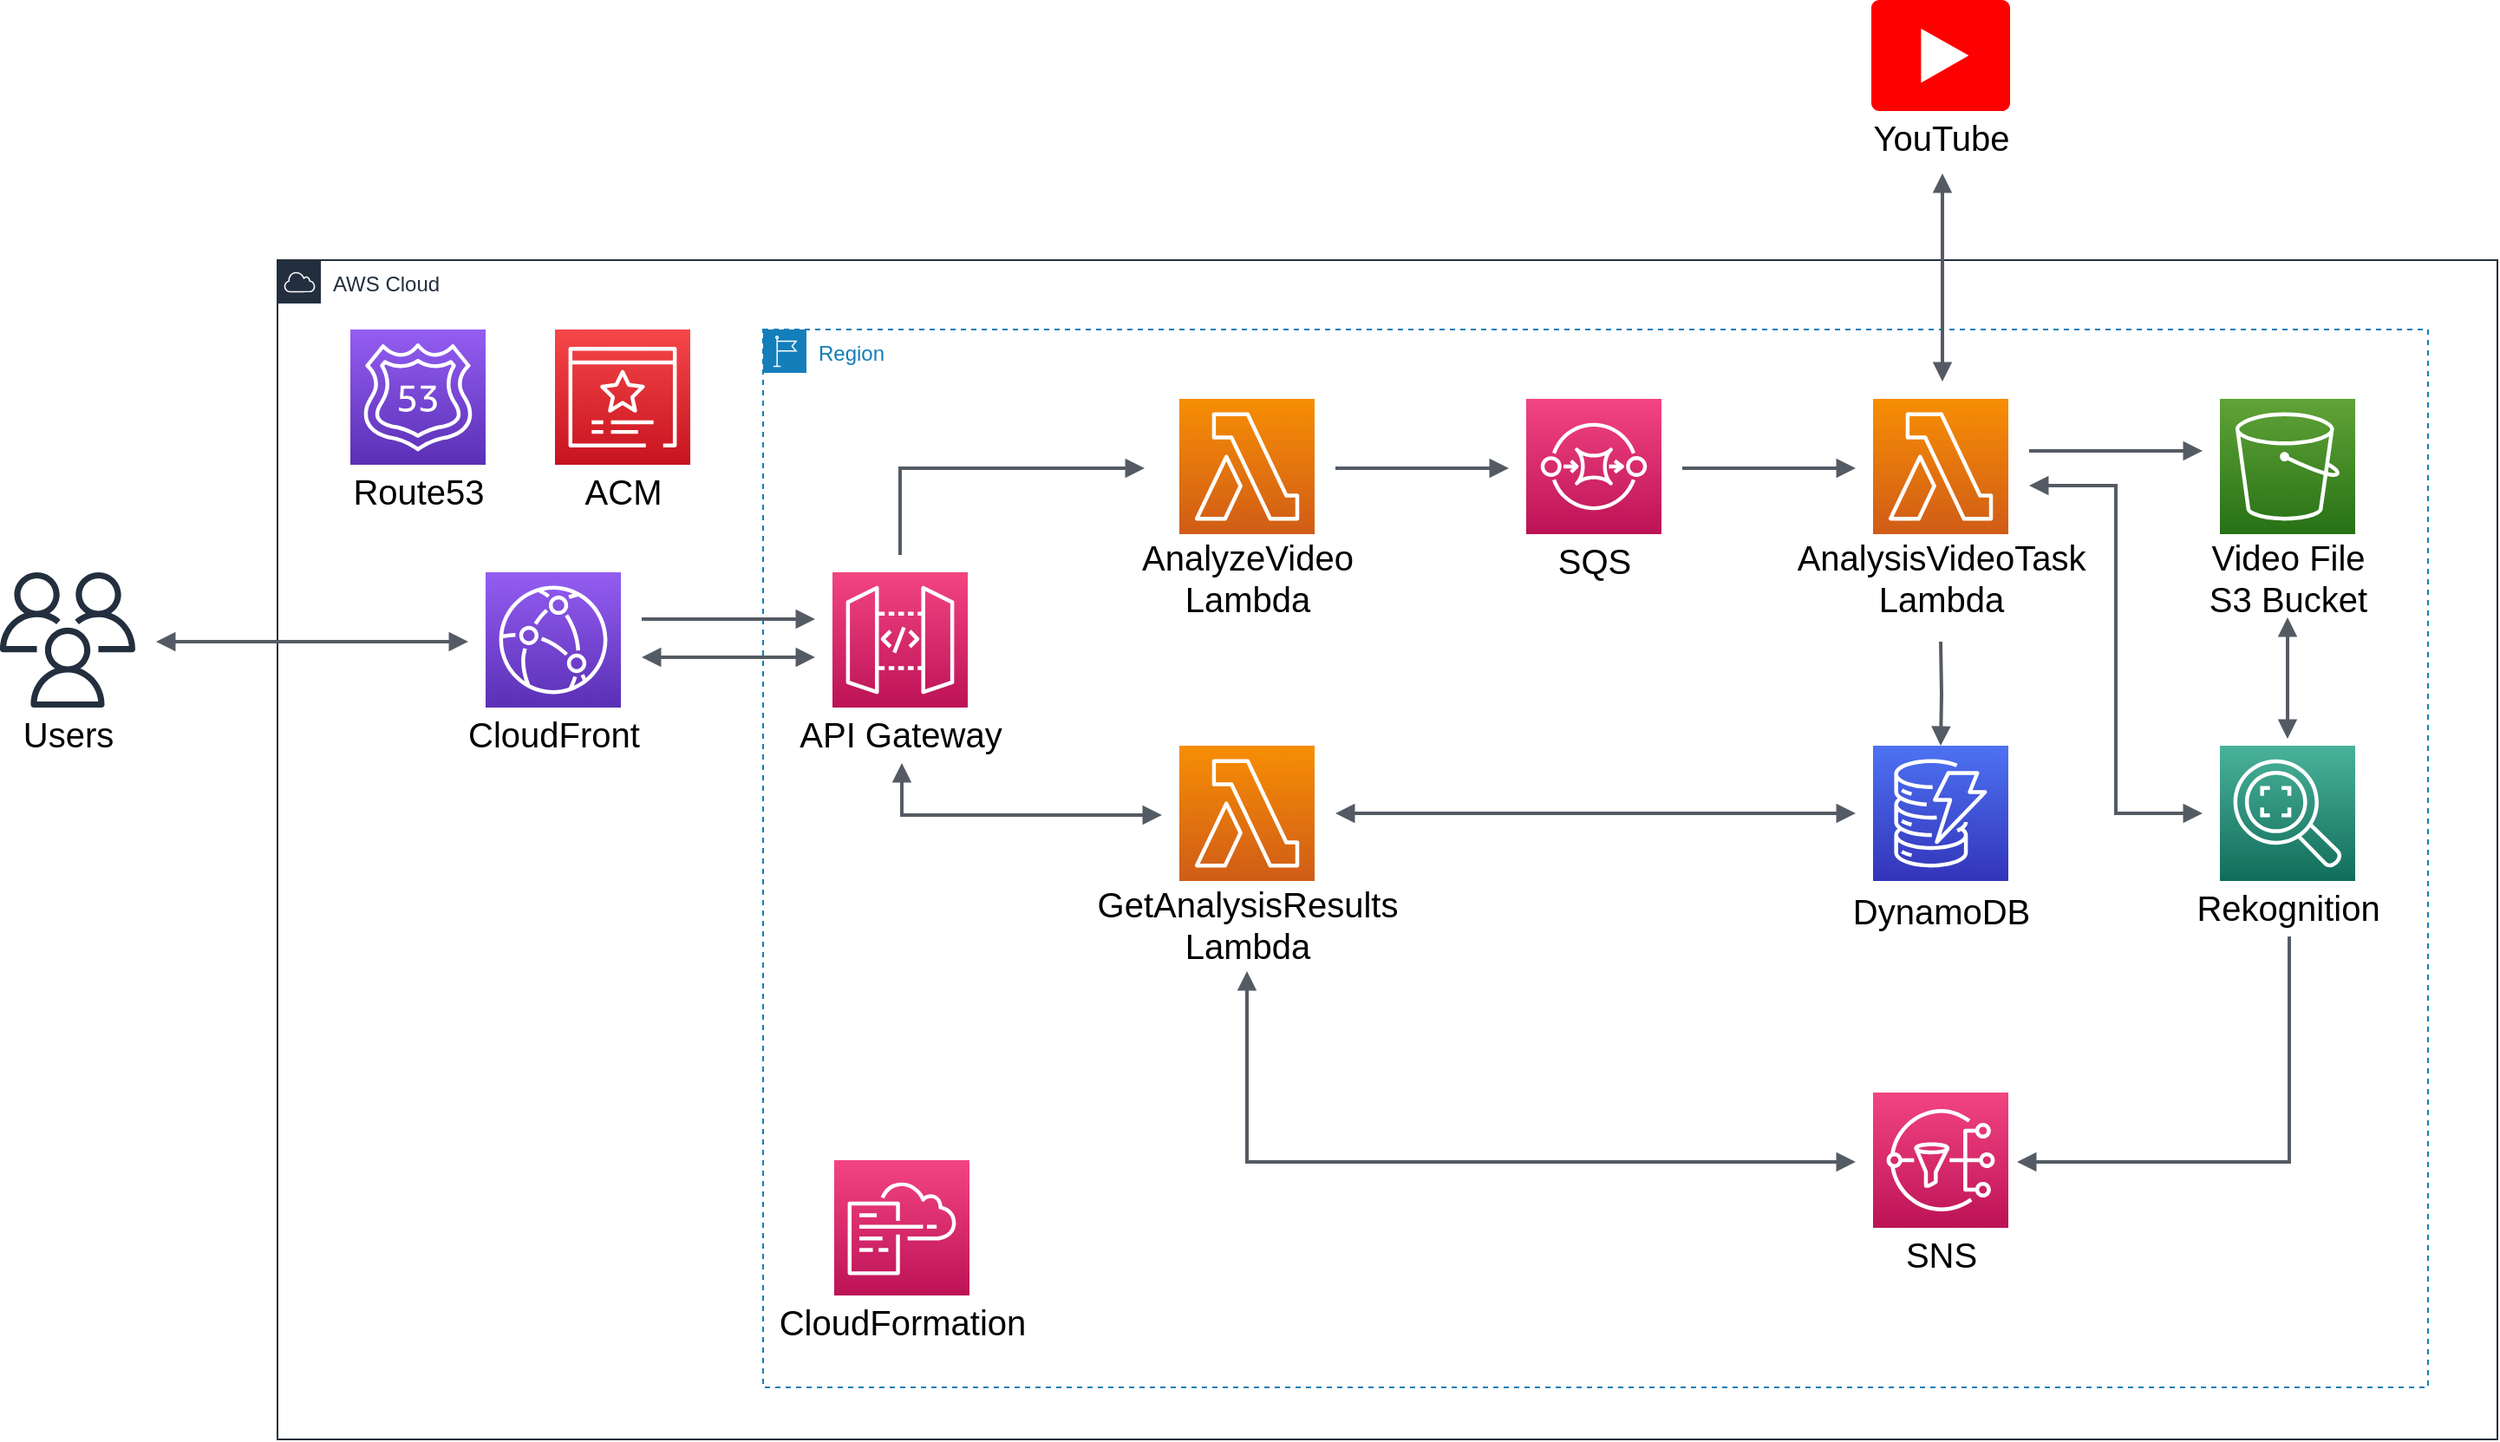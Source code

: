 <mxfile version="14.6.13" type="device"><diagram id="bMCtmqREwQYfIviMXBUs" name="Page-1"><mxGraphModel dx="1351" dy="971" grid="1" gridSize="10" guides="1" tooltips="1" connect="1" arrows="1" fold="1" page="1" pageScale="1" pageWidth="1920" pageHeight="1200" math="0" shadow="0"><root><mxCell id="0"/><mxCell id="1" parent="0"/><mxCell id="5uqxtlgSjZYAgrRZ80vL-1" value="AWS Cloud" style="points=[[0,0],[0.25,0],[0.5,0],[0.75,0],[1,0],[1,0.25],[1,0.5],[1,0.75],[1,1],[0.75,1],[0.5,1],[0.25,1],[0,1],[0,0.75],[0,0.5],[0,0.25]];outlineConnect=0;gradientColor=none;html=1;whiteSpace=wrap;fontSize=12;fontStyle=0;shape=mxgraph.aws4.group;grIcon=mxgraph.aws4.group_aws_cloud;strokeColor=#232F3E;fillColor=none;verticalAlign=top;align=left;spacingLeft=30;fontColor=#232F3E;dashed=0;" vertex="1" parent="1"><mxGeometry x="240" y="400" width="1280" height="680" as="geometry"/></mxCell><mxCell id="5uqxtlgSjZYAgrRZ80vL-2" value="Region" style="points=[[0,0],[0.25,0],[0.5,0],[0.75,0],[1,0],[1,0.25],[1,0.5],[1,0.75],[1,1],[0.75,1],[0.5,1],[0.25,1],[0,1],[0,0.75],[0,0.5],[0,0.25]];outlineConnect=0;gradientColor=none;html=1;whiteSpace=wrap;fontSize=12;fontStyle=0;shape=mxgraph.aws4.group;grIcon=mxgraph.aws4.group_region;strokeColor=#147EBA;fillColor=none;verticalAlign=top;align=left;spacingLeft=30;fontColor=#147EBA;dashed=1;" vertex="1" parent="1"><mxGeometry x="520" y="440" width="960" height="610" as="geometry"/></mxCell><mxCell id="5uqxtlgSjZYAgrRZ80vL-8" value="" style="points=[[0,0,0],[0.25,0,0],[0.5,0,0],[0.75,0,0],[1,0,0],[0,1,0],[0.25,1,0],[0.5,1,0],[0.75,1,0],[1,1,0],[0,0.25,0],[0,0.5,0],[0,0.75,0],[1,0.25,0],[1,0.5,0],[1,0.75,0]];outlineConnect=0;fontColor=#232F3E;gradientColor=#945DF2;gradientDirection=north;fillColor=#5A30B5;strokeColor=#ffffff;dashed=0;verticalLabelPosition=bottom;verticalAlign=top;align=center;html=1;fontSize=12;fontStyle=0;aspect=fixed;shape=mxgraph.aws4.resourceIcon;resIcon=mxgraph.aws4.route_53;" vertex="1" parent="1"><mxGeometry x="282" y="440" width="78" height="78" as="geometry"/></mxCell><mxCell id="5uqxtlgSjZYAgrRZ80vL-9" value="" style="points=[[0,0,0],[0.25,0,0],[0.5,0,0],[0.75,0,0],[1,0,0],[0,1,0],[0.25,1,0],[0.5,1,0],[0.75,1,0],[1,1,0],[0,0.25,0],[0,0.5,0],[0,0.75,0],[1,0.25,0],[1,0.5,0],[1,0.75,0]];outlineConnect=0;fontColor=#232F3E;gradientColor=#F54749;gradientDirection=north;fillColor=#C7131F;strokeColor=#ffffff;dashed=0;verticalLabelPosition=bottom;verticalAlign=top;align=center;html=1;fontSize=12;fontStyle=0;aspect=fixed;shape=mxgraph.aws4.resourceIcon;resIcon=mxgraph.aws4.certificate_manager_3;" vertex="1" parent="1"><mxGeometry x="400" y="440" width="78" height="78" as="geometry"/></mxCell><mxCell id="5uqxtlgSjZYAgrRZ80vL-11" value="" style="points=[[0,0,0],[0.25,0,0],[0.5,0,0],[0.75,0,0],[1,0,0],[0,1,0],[0.25,1,0],[0.5,1,0],[0.75,1,0],[1,1,0],[0,0.25,0],[0,0.5,0],[0,0.75,0],[1,0.25,0],[1,0.5,0],[1,0.75,0]];points=[[0,0,0],[0.25,0,0],[0.5,0,0],[0.75,0,0],[1,0,0],[0,1,0],[0.25,1,0],[0.5,1,0],[0.75,1,0],[1,1,0],[0,0.25,0],[0,0.5,0],[0,0.75,0],[1,0.25,0],[1,0.5,0],[1,0.75,0]];outlineConnect=0;fontColor=#232F3E;gradientColor=#F34482;gradientDirection=north;fillColor=#BC1356;strokeColor=#ffffff;dashed=0;verticalLabelPosition=bottom;verticalAlign=top;align=center;html=1;fontSize=12;fontStyle=0;aspect=fixed;shape=mxgraph.aws4.resourceIcon;resIcon=mxgraph.aws4.cloudformation;" vertex="1" parent="1"><mxGeometry x="561" y="919" width="78" height="78" as="geometry"/></mxCell><mxCell id="5uqxtlgSjZYAgrRZ80vL-24" value="" style="points=[[0,0,0],[0.25,0,0],[0.5,0,0],[0.75,0,0],[1,0,0],[0,1,0],[0.25,1,0],[0.5,1,0],[0.75,1,0],[1,1,0],[0,0.25,0],[0,0.5,0],[0,0.75,0],[1,0.25,0],[1,0.5,0],[1,0.75,0]];outlineConnect=0;fontColor=#232F3E;gradientColor=#4AB29A;gradientDirection=north;fillColor=#116D5B;strokeColor=#ffffff;dashed=0;verticalLabelPosition=bottom;verticalAlign=top;align=center;html=1;fontSize=12;fontStyle=0;aspect=fixed;shape=mxgraph.aws4.resourceIcon;resIcon=mxgraph.aws4.rekognition_2;" vertex="1" parent="1"><mxGeometry x="1360" y="680" width="78" height="78" as="geometry"/></mxCell><mxCell id="5uqxtlgSjZYAgrRZ80vL-26" value="" style="points=[[0,0,0],[0.25,0,0],[0.5,0,0],[0.75,0,0],[1,0,0],[0,1,0],[0.25,1,0],[0.5,1,0],[0.75,1,0],[1,1,0],[0,0.25,0],[0,0.5,0],[0,0.75,0],[1,0.25,0],[1,0.5,0],[1,0.75,0]];outlineConnect=0;fontColor=#232F3E;gradientColor=#F34482;gradientDirection=north;fillColor=#BC1356;strokeColor=#ffffff;dashed=0;verticalLabelPosition=bottom;verticalAlign=top;align=center;html=1;fontSize=12;fontStyle=0;aspect=fixed;shape=mxgraph.aws4.resourceIcon;resIcon=mxgraph.aws4.sns;" vertex="1" parent="1"><mxGeometry x="1160" y="880" width="78" height="78" as="geometry"/></mxCell><mxCell id="5uqxtlgSjZYAgrRZ80vL-27" value="" style="points=[[0,0,0],[0.25,0,0],[0.5,0,0],[0.75,0,0],[1,0,0],[0,1,0],[0.25,1,0],[0.5,1,0],[0.75,1,0],[1,1,0],[0,0.25,0],[0,0.5,0],[0,0.75,0],[1,0.25,0],[1,0.5,0],[1,0.75,0]];outlineConnect=0;fontColor=#232F3E;gradientColor=#F34482;gradientDirection=north;fillColor=#BC1356;strokeColor=#ffffff;dashed=0;verticalLabelPosition=bottom;verticalAlign=top;align=center;html=1;fontSize=12;fontStyle=0;aspect=fixed;shape=mxgraph.aws4.resourceIcon;resIcon=mxgraph.aws4.sqs;" vertex="1" parent="1"><mxGeometry x="960" y="480" width="78" height="78" as="geometry"/></mxCell><mxCell id="5uqxtlgSjZYAgrRZ80vL-28" value="" style="points=[[0,0,0],[0.25,0,0],[0.5,0,0],[0.75,0,0],[1,0,0],[0,1,0],[0.25,1,0],[0.5,1,0],[0.75,1,0],[1,1,0],[0,0.25,0],[0,0.5,0],[0,0.75,0],[1,0.25,0],[1,0.5,0],[1,0.75,0]];outlineConnect=0;fontColor=#232F3E;gradientColor=#F78E04;gradientDirection=north;fillColor=#D05C17;strokeColor=#ffffff;dashed=0;verticalLabelPosition=bottom;verticalAlign=top;align=center;html=1;fontSize=12;fontStyle=0;aspect=fixed;shape=mxgraph.aws4.resourceIcon;resIcon=mxgraph.aws4.lambda;" vertex="1" parent="1"><mxGeometry x="760" y="480" width="78" height="78" as="geometry"/></mxCell><mxCell id="5uqxtlgSjZYAgrRZ80vL-29" value="" style="points=[[0,0,0],[0.25,0,0],[0.5,0,0],[0.75,0,0],[1,0,0],[0,1,0],[0.25,1,0],[0.5,1,0],[0.75,1,0],[1,1,0],[0,0.25,0],[0,0.5,0],[0,0.75,0],[1,0.25,0],[1,0.5,0],[1,0.75,0]];outlineConnect=0;fontColor=#232F3E;gradientColor=#F78E04;gradientDirection=north;fillColor=#D05C17;strokeColor=#ffffff;dashed=0;verticalLabelPosition=bottom;verticalAlign=top;align=center;html=1;fontSize=12;fontStyle=0;aspect=fixed;shape=mxgraph.aws4.resourceIcon;resIcon=mxgraph.aws4.lambda;" vertex="1" parent="1"><mxGeometry x="1160" y="480" width="78" height="78" as="geometry"/></mxCell><mxCell id="5uqxtlgSjZYAgrRZ80vL-30" value="" style="points=[[0,0,0],[0.25,0,0],[0.5,0,0],[0.75,0,0],[1,0,0],[0,1,0],[0.25,1,0],[0.5,1,0],[0.75,1,0],[1,1,0],[0,0.25,0],[0,0.5,0],[0,0.75,0],[1,0.25,0],[1,0.5,0],[1,0.75,0]];outlineConnect=0;fontColor=#232F3E;gradientColor=#4D72F3;gradientDirection=north;fillColor=#3334B9;strokeColor=#ffffff;dashed=0;verticalLabelPosition=bottom;verticalAlign=top;align=center;html=1;fontSize=12;fontStyle=0;aspect=fixed;shape=mxgraph.aws4.resourceIcon;resIcon=mxgraph.aws4.dynamodb;" vertex="1" parent="1"><mxGeometry x="1160" y="680" width="78" height="78" as="geometry"/></mxCell><mxCell id="5uqxtlgSjZYAgrRZ80vL-31" value="" style="points=[[0,0,0],[0.25,0,0],[0.5,0,0],[0.75,0,0],[1,0,0],[0,1,0],[0.25,1,0],[0.5,1,0],[0.75,1,0],[1,1,0],[0,0.25,0],[0,0.5,0],[0,0.75,0],[1,0.25,0],[1,0.5,0],[1,0.75,0]];outlineConnect=0;fontColor=#232F3E;gradientColor=#60A337;gradientDirection=north;fillColor=#277116;strokeColor=#ffffff;dashed=0;verticalLabelPosition=bottom;verticalAlign=top;align=center;html=1;fontSize=12;fontStyle=0;aspect=fixed;shape=mxgraph.aws4.resourceIcon;resIcon=mxgraph.aws4.s3;" vertex="1" parent="1"><mxGeometry x="1360" y="480" width="78" height="78" as="geometry"/></mxCell><mxCell id="5uqxtlgSjZYAgrRZ80vL-33" value="" style="pointerEvents=1;shadow=0;dashed=0;html=1;strokeColor=none;labelPosition=center;verticalLabelPosition=bottom;verticalAlign=top;outlineConnect=0;align=center;shape=mxgraph.office.concepts.video_play;fillColor=#FF0000;" vertex="1" parent="1"><mxGeometry x="1159" y="250" width="80" height="64" as="geometry"/></mxCell><mxCell id="5uqxtlgSjZYAgrRZ80vL-34" value="&lt;span style=&quot;font-size: 20px&quot;&gt;AnalysisVideoTask&lt;br style=&quot;font-size: 20px&quot;&gt;Lambda&lt;br&gt;&lt;/span&gt;" style="text;html=1;resizable=0;autosize=1;align=center;verticalAlign=middle;points=[];fillColor=none;strokeColor=none;rounded=0;fontSize=20;" vertex="1" parent="1"><mxGeometry x="1109" y="558" width="180" height="50" as="geometry"/></mxCell><mxCell id="5uqxtlgSjZYAgrRZ80vL-37" value="" style="edgeStyle=orthogonalEdgeStyle;html=1;endArrow=block;elbow=vertical;startArrow=block;startFill=1;endFill=1;strokeColor=#545B64;rounded=0;strokeWidth=2;" edge="1" parent="1"><mxGeometry width="100" relative="1" as="geometry"><mxPoint x="1200" y="350" as="sourcePoint"/><mxPoint x="1200" y="470" as="targetPoint"/><Array as="points"><mxPoint x="1200" y="440"/></Array></mxGeometry></mxCell><mxCell id="5uqxtlgSjZYAgrRZ80vL-38" value="YouTube" style="text;html=1;align=center;verticalAlign=middle;resizable=0;points=[];autosize=1;strokeColor=none;fontSize=20;" vertex="1" parent="1"><mxGeometry x="1154" y="314" width="90" height="30" as="geometry"/></mxCell><mxCell id="5uqxtlgSjZYAgrRZ80vL-39" value="" style="edgeStyle=orthogonalEdgeStyle;html=1;endArrow=block;elbow=vertical;startArrow=none;endFill=1;strokeColor=#545B64;rounded=0;fontSize=20;strokeWidth=2;" edge="1" parent="1"><mxGeometry width="100" relative="1" as="geometry"><mxPoint x="1250" y="510" as="sourcePoint"/><mxPoint x="1350" y="510" as="targetPoint"/></mxGeometry></mxCell><mxCell id="5uqxtlgSjZYAgrRZ80vL-40" value="" style="edgeStyle=orthogonalEdgeStyle;html=1;endArrow=block;elbow=vertical;startArrow=block;endFill=1;strokeColor=#545B64;rounded=0;fontSize=20;strokeWidth=2;startFill=1;" edge="1" parent="1"><mxGeometry width="100" relative="1" as="geometry"><mxPoint x="1250" y="530" as="sourcePoint"/><mxPoint x="1350" y="719" as="targetPoint"/><Array as="points"><mxPoint x="1300" y="530"/><mxPoint x="1300" y="719"/></Array></mxGeometry></mxCell><mxCell id="5uqxtlgSjZYAgrRZ80vL-42" value="" style="edgeStyle=orthogonalEdgeStyle;html=1;endArrow=block;elbow=vertical;startArrow=block;endFill=1;strokeColor=#545B64;rounded=0;fontSize=20;strokeWidth=2;startFill=1;" edge="1" parent="1"><mxGeometry width="100" relative="1" as="geometry"><mxPoint x="850" y="719" as="sourcePoint"/><mxPoint x="1150" y="719" as="targetPoint"/><Array as="points"/></mxGeometry></mxCell><mxCell id="5uqxtlgSjZYAgrRZ80vL-44" value="" style="edgeStyle=orthogonalEdgeStyle;html=1;endArrow=none;elbow=vertical;startArrow=block;endFill=0;strokeColor=#545B64;rounded=0;fontSize=20;strokeWidth=2;startFill=1;" edge="1" parent="1"><mxGeometry width="100" relative="1" as="geometry"><mxPoint x="1243" y="920" as="sourcePoint"/><mxPoint x="1400" y="790" as="targetPoint"/><Array as="points"><mxPoint x="1400" y="920"/></Array></mxGeometry></mxCell><mxCell id="5uqxtlgSjZYAgrRZ80vL-47" value="" style="edgeStyle=orthogonalEdgeStyle;html=1;endArrow=block;elbow=vertical;startArrow=none;endFill=1;strokeColor=#545B64;rounded=0;fontSize=20;entryX=0.5;entryY=0;entryDx=0;entryDy=0;entryPerimeter=0;strokeWidth=2;" edge="1" parent="1" target="5uqxtlgSjZYAgrRZ80vL-30"><mxGeometry width="100" relative="1" as="geometry"><mxPoint x="1199" y="620" as="sourcePoint"/><mxPoint x="1190" y="630" as="targetPoint"/></mxGeometry></mxCell><mxCell id="5uqxtlgSjZYAgrRZ80vL-48" value="" style="points=[[0,0,0],[0.25,0,0],[0.5,0,0],[0.75,0,0],[1,0,0],[0,1,0],[0.25,1,0],[0.5,1,0],[0.75,1,0],[1,1,0],[0,0.25,0],[0,0.5,0],[0,0.75,0],[1,0.25,0],[1,0.5,0],[1,0.75,0]];outlineConnect=0;fontColor=#232F3E;gradientColor=#F78E04;gradientDirection=north;fillColor=#D05C17;strokeColor=#ffffff;dashed=0;verticalLabelPosition=bottom;verticalAlign=top;align=center;html=1;fontSize=12;fontStyle=0;aspect=fixed;shape=mxgraph.aws4.resourceIcon;resIcon=mxgraph.aws4.lambda;" vertex="1" parent="1"><mxGeometry x="760" y="680" width="78" height="78" as="geometry"/></mxCell><mxCell id="5uqxtlgSjZYAgrRZ80vL-49" value="" style="edgeStyle=orthogonalEdgeStyle;html=1;endArrow=block;elbow=vertical;startArrow=block;startFill=1;endFill=1;strokeColor=#545B64;rounded=0;fontSize=20;strokeWidth=2;" edge="1" parent="1"><mxGeometry width="100" relative="1" as="geometry"><mxPoint x="799" y="810" as="sourcePoint"/><mxPoint x="1150" y="920" as="targetPoint"/><Array as="points"><mxPoint x="799" y="920"/></Array></mxGeometry></mxCell><mxCell id="5uqxtlgSjZYAgrRZ80vL-50" value="" style="points=[[0,0,0],[0.25,0,0],[0.5,0,0],[0.75,0,0],[1,0,0],[0,1,0],[0.25,1,0],[0.5,1,0],[0.75,1,0],[1,1,0],[0,0.25,0],[0,0.5,0],[0,0.75,0],[1,0.25,0],[1,0.5,0],[1,0.75,0]];outlineConnect=0;fontColor=#232F3E;gradientColor=#F34482;gradientDirection=north;fillColor=#BC1356;strokeColor=#ffffff;dashed=0;verticalLabelPosition=bottom;verticalAlign=top;align=center;html=1;fontSize=12;fontStyle=0;aspect=fixed;shape=mxgraph.aws4.resourceIcon;resIcon=mxgraph.aws4.api_gateway;" vertex="1" parent="1"><mxGeometry x="560" y="580" width="78" height="78" as="geometry"/></mxCell><mxCell id="5uqxtlgSjZYAgrRZ80vL-51" value="" style="points=[[0,0,0],[0.25,0,0],[0.5,0,0],[0.75,0,0],[1,0,0],[0,1,0],[0.25,1,0],[0.5,1,0],[0.75,1,0],[1,1,0],[0,0.25,0],[0,0.5,0],[0,0.75,0],[1,0.25,0],[1,0.5,0],[1,0.75,0]];outlineConnect=0;fontColor=#232F3E;gradientColor=#945DF2;gradientDirection=north;fillColor=#5A30B5;strokeColor=#ffffff;dashed=0;verticalLabelPosition=bottom;verticalAlign=top;align=center;html=1;fontSize=12;fontStyle=0;aspect=fixed;shape=mxgraph.aws4.resourceIcon;resIcon=mxgraph.aws4.cloudfront;" vertex="1" parent="1"><mxGeometry x="360" y="580" width="78" height="78" as="geometry"/></mxCell><mxCell id="5uqxtlgSjZYAgrRZ80vL-53" value="" style="edgeStyle=orthogonalEdgeStyle;html=1;endArrow=block;elbow=vertical;startArrow=block;startFill=1;endFill=1;strokeColor=#545B64;rounded=0;fontSize=20;strokeWidth=2;" edge="1" parent="1"><mxGeometry width="100" relative="1" as="geometry"><mxPoint x="1399" y="606" as="sourcePoint"/><mxPoint x="1399" y="676.0" as="targetPoint"/></mxGeometry></mxCell><mxCell id="5uqxtlgSjZYAgrRZ80vL-54" value="Video File&lt;br&gt;S3 Bucket" style="text;html=1;resizable=0;autosize=1;align=center;verticalAlign=middle;points=[];fillColor=none;strokeColor=none;rounded=0;fontSize=20;" vertex="1" parent="1"><mxGeometry x="1344" y="558" width="110" height="50" as="geometry"/></mxCell><mxCell id="5uqxtlgSjZYAgrRZ80vL-55" value="Rekognition" style="text;html=1;resizable=0;autosize=1;align=center;verticalAlign=middle;points=[];fillColor=none;strokeColor=none;rounded=0;fontSize=20;" vertex="1" parent="1"><mxGeometry x="1339" y="758" width="120" height="30" as="geometry"/></mxCell><mxCell id="5uqxtlgSjZYAgrRZ80vL-56" value="SNS" style="text;html=1;resizable=0;autosize=1;align=center;verticalAlign=middle;points=[];fillColor=none;strokeColor=none;rounded=0;fontSize=20;" vertex="1" parent="1"><mxGeometry x="1169" y="958" width="60" height="30" as="geometry"/></mxCell><mxCell id="5uqxtlgSjZYAgrRZ80vL-57" value="SQS" style="text;html=1;resizable=0;autosize=1;align=center;verticalAlign=middle;points=[];fillColor=none;strokeColor=none;rounded=0;fontSize=20;" vertex="1" parent="1"><mxGeometry x="969" y="558" width="60" height="30" as="geometry"/></mxCell><mxCell id="5uqxtlgSjZYAgrRZ80vL-58" value="DynamoDB" style="text;html=1;resizable=0;autosize=1;align=center;verticalAlign=middle;points=[];fillColor=none;strokeColor=none;rounded=0;fontSize=20;" vertex="1" parent="1"><mxGeometry x="1139" y="760" width="120" height="30" as="geometry"/></mxCell><mxCell id="5uqxtlgSjZYAgrRZ80vL-59" value="" style="edgeStyle=orthogonalEdgeStyle;html=1;endArrow=block;elbow=vertical;startArrow=none;endFill=1;strokeColor=#545B64;rounded=0;fontSize=20;strokeWidth=2;" edge="1" parent="1"><mxGeometry width="100" relative="1" as="geometry"><mxPoint x="1050" y="520" as="sourcePoint"/><mxPoint x="1150" y="520" as="targetPoint"/></mxGeometry></mxCell><mxCell id="5uqxtlgSjZYAgrRZ80vL-60" value="" style="edgeStyle=orthogonalEdgeStyle;html=1;endArrow=block;elbow=vertical;startArrow=none;endFill=1;strokeColor=#545B64;rounded=0;fontSize=20;strokeWidth=2;" edge="1" parent="1"><mxGeometry width="100" relative="1" as="geometry"><mxPoint x="850" y="520" as="sourcePoint"/><mxPoint x="950" y="520" as="targetPoint"/></mxGeometry></mxCell><mxCell id="5uqxtlgSjZYAgrRZ80vL-61" value="" style="edgeStyle=orthogonalEdgeStyle;html=1;endArrow=block;elbow=vertical;startArrow=none;endFill=1;strokeColor=#545B64;rounded=0;fontSize=20;strokeWidth=2;" edge="1" parent="1"><mxGeometry width="100" relative="1" as="geometry"><mxPoint x="599" y="570" as="sourcePoint"/><mxPoint x="740" y="520" as="targetPoint"/><Array as="points"><mxPoint x="599" y="520"/></Array></mxGeometry></mxCell><mxCell id="5uqxtlgSjZYAgrRZ80vL-62" value="" style="edgeStyle=orthogonalEdgeStyle;html=1;endArrow=block;elbow=vertical;startArrow=block;startFill=1;endFill=1;strokeColor=#545B64;rounded=0;fontSize=20;strokeWidth=2;" edge="1" parent="1"><mxGeometry width="100" relative="1" as="geometry"><mxPoint x="600" y="690" as="sourcePoint"/><mxPoint x="750" y="720" as="targetPoint"/><Array as="points"><mxPoint x="600" y="720"/></Array></mxGeometry></mxCell><mxCell id="5uqxtlgSjZYAgrRZ80vL-63" value="&lt;span style=&quot;font-size: 20px&quot;&gt;AnalyzeVideo&lt;br style=&quot;font-size: 20px&quot;&gt;Lambda&lt;br&gt;&lt;/span&gt;" style="text;html=1;resizable=0;autosize=1;align=center;verticalAlign=middle;points=[];fillColor=none;strokeColor=none;rounded=0;fontSize=20;" vertex="1" parent="1"><mxGeometry x="729" y="558" width="140" height="50" as="geometry"/></mxCell><mxCell id="5uqxtlgSjZYAgrRZ80vL-65" value="&lt;span style=&quot;font-size: 20px&quot;&gt;GetAnalysisResults&lt;br style=&quot;font-size: 20px&quot;&gt;Lambda&lt;br&gt;&lt;/span&gt;" style="text;html=1;resizable=0;autosize=1;align=center;verticalAlign=middle;points=[];fillColor=none;strokeColor=none;rounded=0;fontSize=20;" vertex="1" parent="1"><mxGeometry x="704" y="758" width="190" height="50" as="geometry"/></mxCell><mxCell id="5uqxtlgSjZYAgrRZ80vL-66" value="&lt;span style=&quot;font-size: 20px&quot;&gt;API Gateway&lt;br&gt;&lt;/span&gt;" style="text;html=1;resizable=0;autosize=1;align=center;verticalAlign=middle;points=[];fillColor=none;strokeColor=none;rounded=0;fontSize=20;" vertex="1" parent="1"><mxGeometry x="534" y="658" width="130" height="30" as="geometry"/></mxCell><mxCell id="5uqxtlgSjZYAgrRZ80vL-67" value="" style="edgeStyle=orthogonalEdgeStyle;html=1;endArrow=block;elbow=vertical;startArrow=none;endFill=1;strokeColor=#545B64;rounded=0;fontSize=20;strokeWidth=2;" edge="1" parent="1"><mxGeometry width="100" relative="1" as="geometry"><mxPoint x="450" y="607" as="sourcePoint"/><mxPoint x="550" y="607" as="targetPoint"/></mxGeometry></mxCell><mxCell id="5uqxtlgSjZYAgrRZ80vL-68" value="" style="edgeStyle=orthogonalEdgeStyle;html=1;endArrow=block;elbow=vertical;startArrow=block;startFill=1;endFill=1;strokeColor=#545B64;rounded=0;fontSize=20;strokeWidth=2;" edge="1" parent="1"><mxGeometry width="100" relative="1" as="geometry"><mxPoint x="450" y="629" as="sourcePoint"/><mxPoint x="550" y="629" as="targetPoint"/></mxGeometry></mxCell><mxCell id="5uqxtlgSjZYAgrRZ80vL-69" value="&lt;span style=&quot;font-size: 20px&quot;&gt;CloudFront&lt;br&gt;&lt;/span&gt;" style="text;html=1;resizable=0;autosize=1;align=center;verticalAlign=middle;points=[];fillColor=none;strokeColor=none;rounded=0;fontSize=20;" vertex="1" parent="1"><mxGeometry x="344" y="658" width="110" height="30" as="geometry"/></mxCell><mxCell id="5uqxtlgSjZYAgrRZ80vL-70" value="&lt;span style=&quot;font-size: 20px&quot;&gt;Route53&lt;br&gt;&lt;/span&gt;" style="text;html=1;resizable=0;autosize=1;align=center;verticalAlign=middle;points=[];fillColor=none;strokeColor=none;rounded=0;fontSize=20;" vertex="1" parent="1"><mxGeometry x="276" y="518" width="90" height="30" as="geometry"/></mxCell><mxCell id="5uqxtlgSjZYAgrRZ80vL-71" value="&lt;span style=&quot;font-size: 20px&quot;&gt;ACM&lt;br&gt;&lt;/span&gt;" style="text;html=1;resizable=0;autosize=1;align=center;verticalAlign=middle;points=[];fillColor=none;strokeColor=none;rounded=0;fontSize=20;" vertex="1" parent="1"><mxGeometry x="409" y="518" width="60" height="30" as="geometry"/></mxCell><mxCell id="5uqxtlgSjZYAgrRZ80vL-72" value="&lt;span style=&quot;font-size: 20px&quot;&gt;CloudFormation&lt;br&gt;&lt;/span&gt;" style="text;html=1;resizable=0;autosize=1;align=center;verticalAlign=middle;points=[];fillColor=none;strokeColor=none;rounded=0;fontSize=20;" vertex="1" parent="1"><mxGeometry x="520" y="997" width="160" height="30" as="geometry"/></mxCell><mxCell id="5uqxtlgSjZYAgrRZ80vL-73" value="" style="outlineConnect=0;fontColor=#232F3E;gradientColor=none;fillColor=#232F3E;strokeColor=none;dashed=0;verticalLabelPosition=bottom;verticalAlign=top;align=center;html=1;fontSize=12;fontStyle=0;aspect=fixed;pointerEvents=1;shape=mxgraph.aws4.users;" vertex="1" parent="1"><mxGeometry x="80" y="580" width="78" height="78" as="geometry"/></mxCell><mxCell id="5uqxtlgSjZYAgrRZ80vL-74" value="&lt;span style=&quot;font-size: 20px&quot;&gt;Users&lt;br&gt;&lt;/span&gt;" style="text;html=1;resizable=0;autosize=1;align=center;verticalAlign=middle;points=[];fillColor=none;strokeColor=none;rounded=0;fontSize=20;" vertex="1" parent="1"><mxGeometry x="84" y="658" width="70" height="30" as="geometry"/></mxCell><mxCell id="5uqxtlgSjZYAgrRZ80vL-76" value="" style="edgeStyle=orthogonalEdgeStyle;html=1;endArrow=block;elbow=vertical;startArrow=block;startFill=1;endFill=1;strokeColor=#545B64;rounded=0;fontSize=20;strokeWidth=2;" edge="1" parent="1"><mxGeometry width="100" relative="1" as="geometry"><mxPoint x="170" y="620" as="sourcePoint"/><mxPoint x="350" y="620" as="targetPoint"/></mxGeometry></mxCell></root></mxGraphModel></diagram></mxfile>
